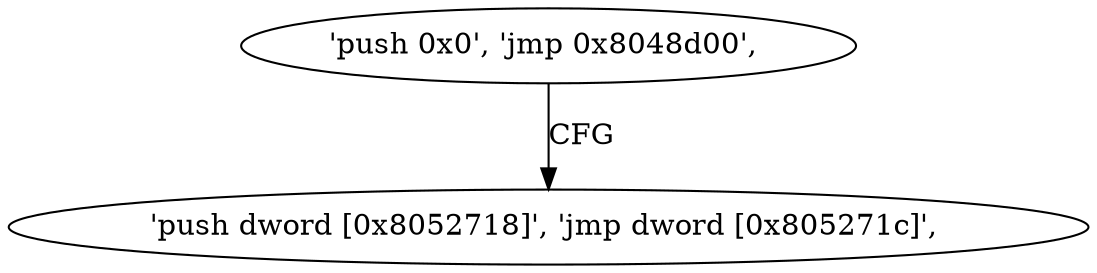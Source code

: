 digraph "func" {
"134515990" [label = "'push 0x0', 'jmp 0x8048d00', " ]
"134515968" [label = "'push dword [0x8052718]', 'jmp dword [0x805271c]', " ]
"134515990" -> "134515968" [ label = "CFG" ]
}
